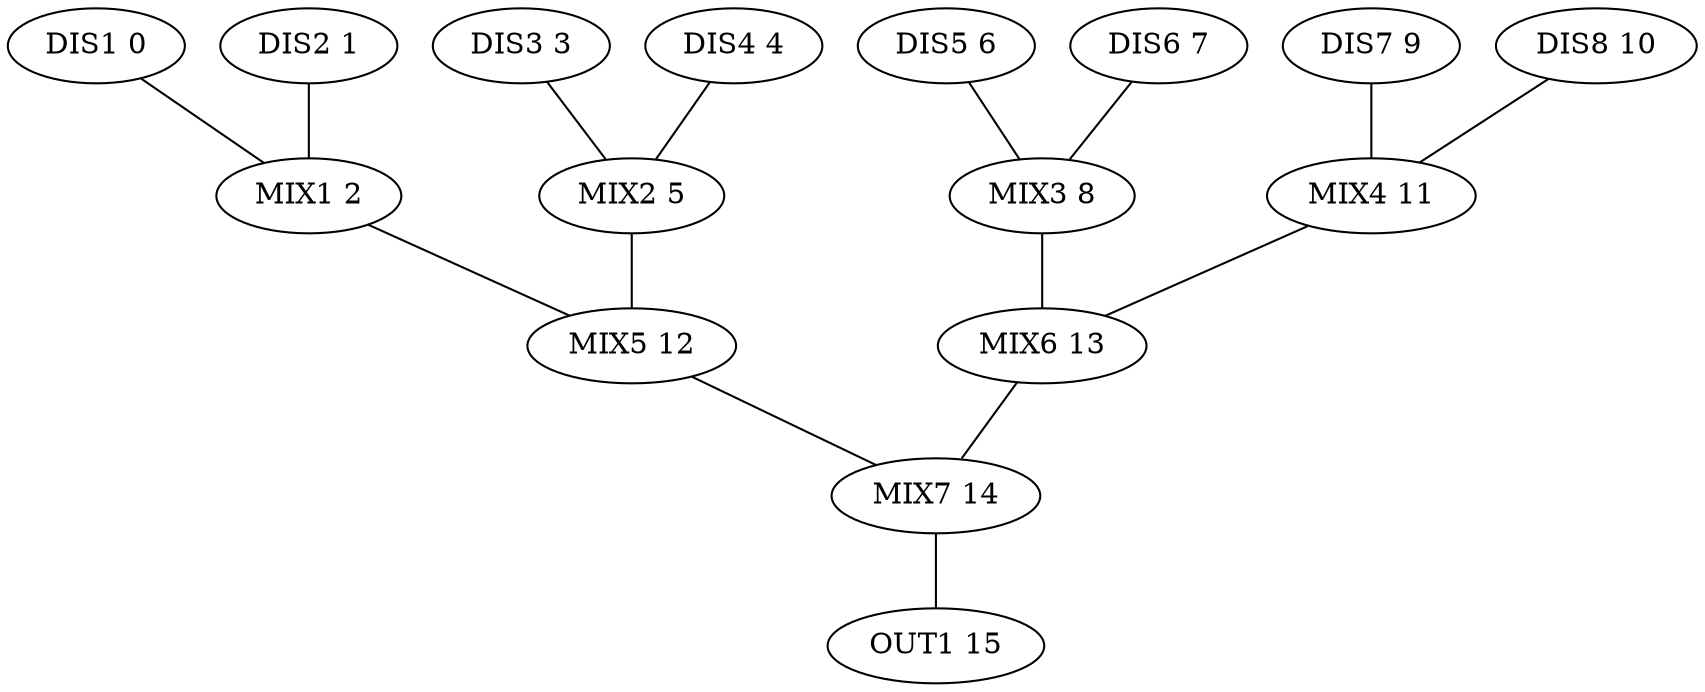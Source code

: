 graph "B1_PCR_Mix" {
0 [label="DIS1 0"]
1 [label="DIS2 1"]
2 [label="MIX1 2"]
3 [label="DIS3 3"]
4 [label="DIS4 4"]
5 [label="MIX2 5"]
6 [label="DIS5 6"]
7 [label="DIS6 7"]
8 [label="MIX3 8"]
9 [label="DIS7 9"]
10 [label="DIS8 10"]
11 [label="MIX4 11"]
12 [label="MIX5 12"]
13 [label="MIX6 13"]
14 [label="MIX7 14"]
15 [label="OUT1 15"]
0 -- 2
1 -- 2
2 -- 12
3 -- 5
4 -- 5
5 -- 12
6 -- 8
7 -- 8
8 -- 13
9 -- 11
10 -- 11
11 -- 13
12 -- 14
13 -- 14
14 -- 15
}
